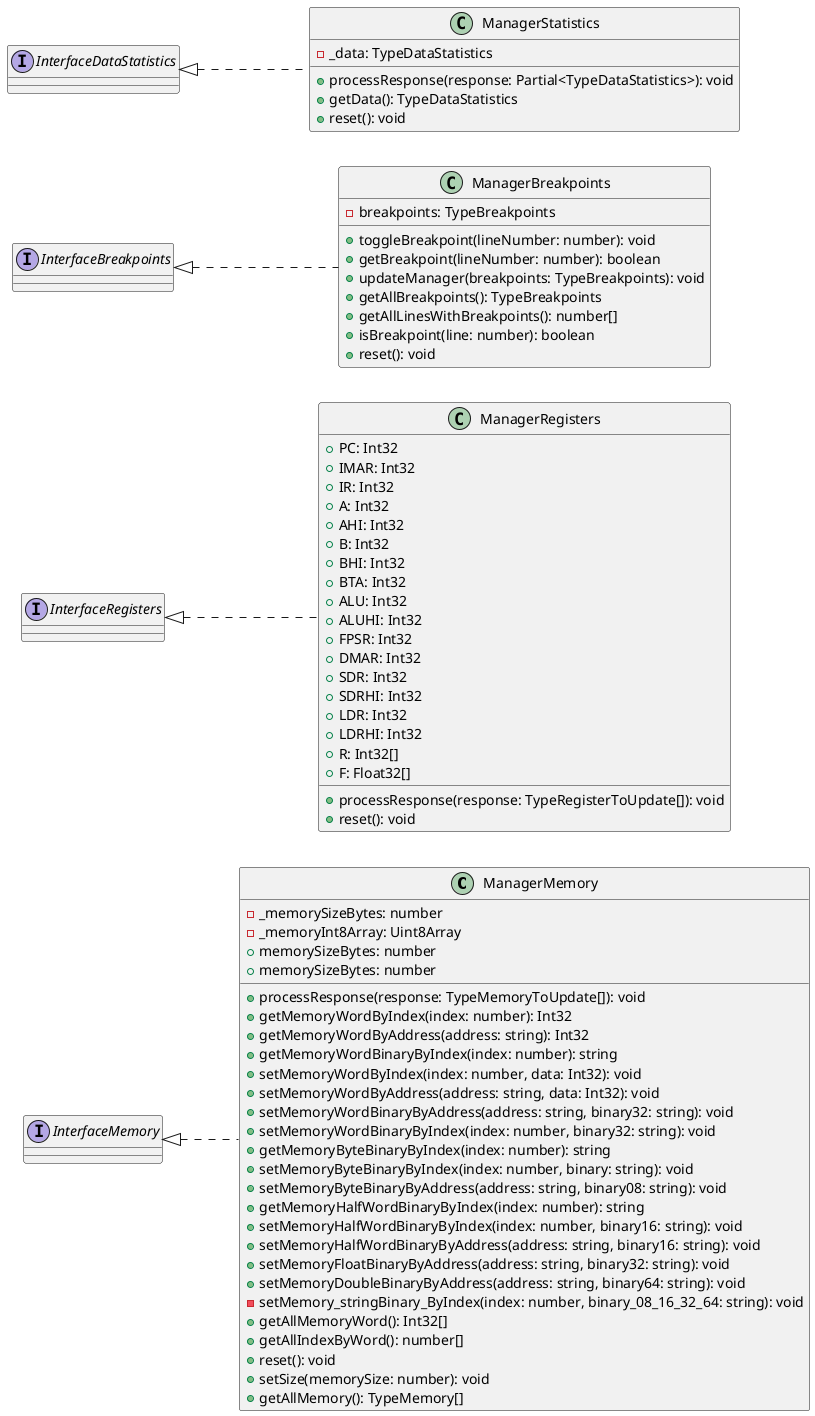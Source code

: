 @startuml
'https://plantuml.com/class-diagram
left to right direction

class ManagerMemory implements InterfaceMemory {
    -_memorySizeBytes: number
    -_memoryInt8Array: Uint8Array
    +memorySizeBytes: number
    +memorySizeBytes: number
    +processResponse(response: TypeMemoryToUpdate[]): void
    +getMemoryWordByIndex(index: number): Int32
    +getMemoryWordByAddress(address: string): Int32
    +getMemoryWordBinaryByIndex(index: number): string
    +setMemoryWordByIndex(index: number, data: Int32): void
    +setMemoryWordByAddress(address: string, data: Int32): void
    +setMemoryWordBinaryByAddress(address: string, binary32: string): void
    +setMemoryWordBinaryByIndex(index: number, binary32: string): void
    +getMemoryByteBinaryByIndex(index: number): string
    +setMemoryByteBinaryByIndex(index: number, binary: string): void
    +setMemoryByteBinaryByAddress(address: string, binary08: string): void
    +getMemoryHalfWordBinaryByIndex(index: number): string
    +setMemoryHalfWordBinaryByIndex(index: number, binary16: string): void
    +setMemoryHalfWordBinaryByAddress(address: string, binary16: string): void
    +setMemoryFloatBinaryByAddress(address: string, binary32: string): void
    +setMemoryDoubleBinaryByAddress(address: string, binary64: string): void
    -setMemory_stringBinary_ByIndex(index: number, binary_08_16_32_64: string): void
    +getAllMemoryWord(): Int32[]
    +getAllIndexByWord(): number[]
    +reset(): void
    +setSize(memorySize: number): void
    +getAllMemory(): TypeMemory[]
}
class ManagerRegisters implements InterfaceRegisters {
    +PC: Int32
    +IMAR: Int32
    +IR: Int32
    +A: Int32
    +AHI: Int32
    +B: Int32
    +BHI: Int32
    +BTA: Int32
    +ALU: Int32
    +ALUHI: Int32
    +FPSR: Int32
    +DMAR: Int32
    +SDR: Int32
    +SDRHI: Int32
    +LDR: Int32
    +LDRHI: Int32
    +R: Int32[]
    +F: Float32[]
    +processResponse(response: TypeRegisterToUpdate[]): void
    +reset(): void
}
class ManagerBreakpoints implements InterfaceBreakpoints {
    -breakpoints: TypeBreakpoints
    +toggleBreakpoint(lineNumber: number): void
    +getBreakpoint(lineNumber: number): boolean
    +updateManager(breakpoints: TypeBreakpoints): void
    +getAllBreakpoints(): TypeBreakpoints
    +getAllLinesWithBreakpoints(): number[]
    +isBreakpoint(line: number): boolean
    +reset(): void
}
class ManagerStatistics implements InterfaceDataStatistics {
    -_data: TypeDataStatistics
    +processResponse(response: Partial<TypeDataStatistics>): void
    +getData(): TypeDataStatistics
    +reset(): void
}

@enduml
